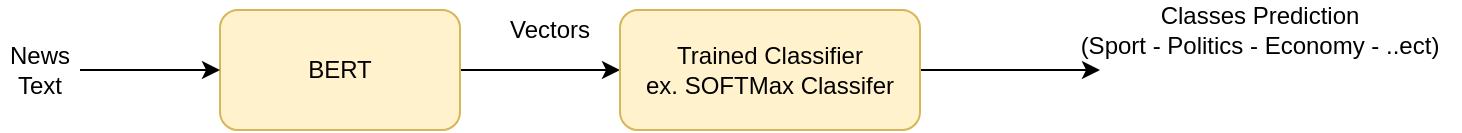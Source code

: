 <mxfile version="14.6.6" type="device"><diagram id="GMQ5SF8sSp388Q1WpHxQ" name="Page-1"><mxGraphModel dx="868" dy="423" grid="1" gridSize="10" guides="1" tooltips="1" connect="1" arrows="1" fold="1" page="1" pageScale="1" pageWidth="850" pageHeight="1100" math="0" shadow="0"><root><mxCell id="0"/><mxCell id="1" parent="0"/><mxCell id="--8-pmp0aDeme2gepKq8-5" style="edgeStyle=orthogonalEdgeStyle;rounded=0;orthogonalLoop=1;jettySize=auto;html=1;exitX=1;exitY=0.5;exitDx=0;exitDy=0;entryX=0;entryY=0.5;entryDx=0;entryDy=0;" edge="1" parent="1" source="--8-pmp0aDeme2gepKq8-1" target="--8-pmp0aDeme2gepKq8-2"><mxGeometry relative="1" as="geometry"/></mxCell><mxCell id="--8-pmp0aDeme2gepKq8-1" value="BERT" style="rounded=1;whiteSpace=wrap;html=1;fillColor=#fff2cc;strokeColor=#d6b656;" vertex="1" parent="1"><mxGeometry x="240" y="240" width="120" height="60" as="geometry"/></mxCell><mxCell id="--8-pmp0aDeme2gepKq8-7" style="edgeStyle=orthogonalEdgeStyle;rounded=0;orthogonalLoop=1;jettySize=auto;html=1;exitX=1;exitY=0.5;exitDx=0;exitDy=0;" edge="1" parent="1" source="--8-pmp0aDeme2gepKq8-2"><mxGeometry relative="1" as="geometry"><mxPoint x="680" y="270" as="targetPoint"/></mxGeometry></mxCell><mxCell id="--8-pmp0aDeme2gepKq8-2" value="&lt;div&gt;Trained Classifier &lt;br&gt;&lt;/div&gt;&lt;div&gt;ex. SOFTMax Classifer&lt;br&gt;&lt;/div&gt;" style="rounded=1;whiteSpace=wrap;html=1;fillColor=#fff2cc;strokeColor=#d6b656;" vertex="1" parent="1"><mxGeometry x="440" y="240" width="150" height="60" as="geometry"/></mxCell><mxCell id="--8-pmp0aDeme2gepKq8-4" style="edgeStyle=orthogonalEdgeStyle;rounded=0;orthogonalLoop=1;jettySize=auto;html=1;entryX=0;entryY=0.5;entryDx=0;entryDy=0;" edge="1" parent="1" source="--8-pmp0aDeme2gepKq8-3" target="--8-pmp0aDeme2gepKq8-1"><mxGeometry relative="1" as="geometry"/></mxCell><mxCell id="--8-pmp0aDeme2gepKq8-3" value="News Text" style="text;html=1;strokeColor=none;fillColor=none;align=center;verticalAlign=middle;whiteSpace=wrap;rounded=0;" vertex="1" parent="1"><mxGeometry x="130" y="260" width="40" height="20" as="geometry"/></mxCell><mxCell id="--8-pmp0aDeme2gepKq8-6" value="Vectors" style="text;html=1;strokeColor=none;fillColor=none;align=center;verticalAlign=middle;whiteSpace=wrap;rounded=0;" vertex="1" parent="1"><mxGeometry x="385" y="240" width="40" height="20" as="geometry"/></mxCell><mxCell id="--8-pmp0aDeme2gepKq8-8" value="&lt;div&gt;Classes Prediction&lt;/div&gt;&lt;div&gt;(Sport - Politics - Economy - ..ect)&lt;br&gt;&lt;/div&gt;" style="text;html=1;strokeColor=none;fillColor=none;align=center;verticalAlign=middle;whiteSpace=wrap;rounded=0;" vertex="1" parent="1"><mxGeometry x="660" y="240" width="200" height="20" as="geometry"/></mxCell></root></mxGraphModel></diagram></mxfile>